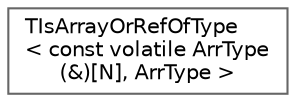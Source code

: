 digraph "Graphical Class Hierarchy"
{
 // INTERACTIVE_SVG=YES
 // LATEX_PDF_SIZE
  bgcolor="transparent";
  edge [fontname=Helvetica,fontsize=10,labelfontname=Helvetica,labelfontsize=10];
  node [fontname=Helvetica,fontsize=10,shape=box,height=0.2,width=0.4];
  rankdir="LR";
  Node0 [id="Node000000",label="TIsArrayOrRefOfType\l\< const volatile ArrType\l(&)[N], ArrType \>",height=0.2,width=0.4,color="grey40", fillcolor="white", style="filled",URL="$dd/d3b/structTIsArrayOrRefOfType_3_01const_01volatile_01ArrType_07_6_08_0fN_0e_00_01ArrType_01_4.html",tooltip=" "];
}
